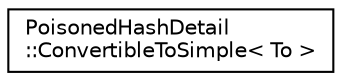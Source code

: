 digraph "Graphical Class Hierarchy"
{
  edge [fontname="Helvetica",fontsize="10",labelfontname="Helvetica",labelfontsize="10"];
  node [fontname="Helvetica",fontsize="10",shape=record];
  rankdir="LR";
  Node0 [label="PoisonedHashDetail\l::ConvertibleToSimple\< To \>",height=0.2,width=0.4,color="black", fillcolor="white", style="filled",URL="$struct_poisoned_hash_detail_1_1_convertible_to_simple.html"];
}
